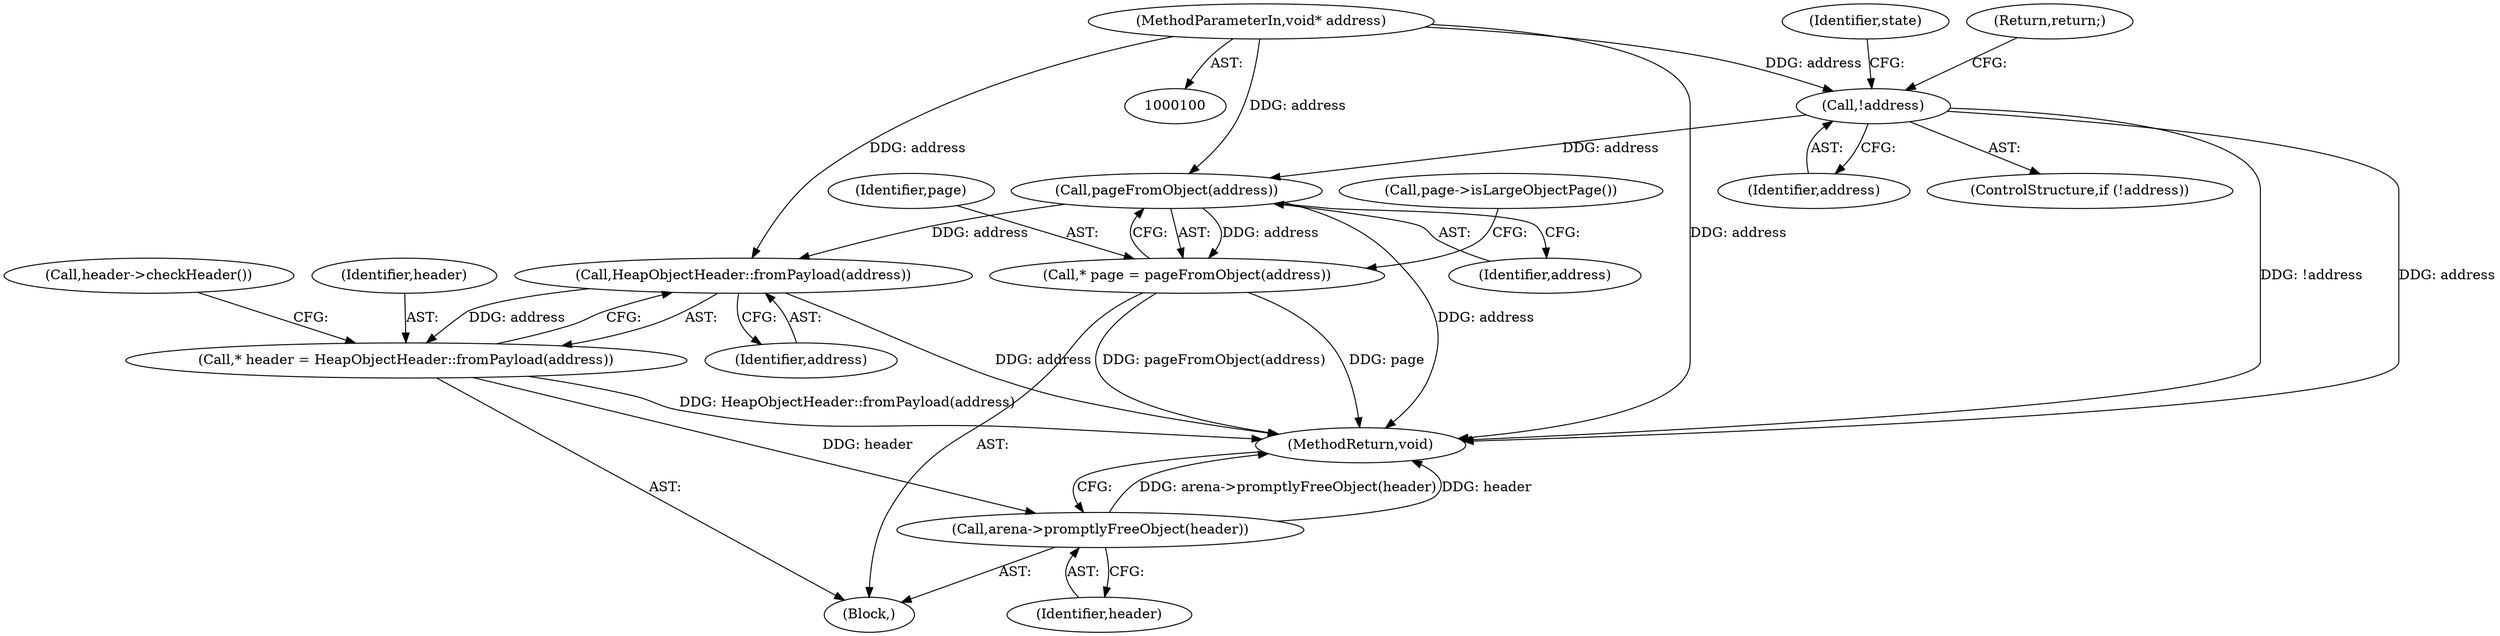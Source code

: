 digraph "0_Chrome_0749ec24fae74ec32d0567eef0e5ec43c84dbcb9_1@pointer" {
"1000104" [label="(Call,!address)"];
"1000101" [label="(MethodParameterIn,void* address)"];
"1000120" [label="(Call,pageFromObject(address))"];
"1000118" [label="(Call,* page = pageFromObject(address))"];
"1000132" [label="(Call,HeapObjectHeader::fromPayload(address))"];
"1000130" [label="(Call,* header = HeapObjectHeader::fromPayload(address))"];
"1000138" [label="(Call,arena->promptlyFreeObject(header))"];
"1000133" [label="(Identifier,address)"];
"1000124" [label="(Call,page->isLargeObjectPage())"];
"1000134" [label="(Call,header->checkHeader())"];
"1000118" [label="(Call,* page = pageFromObject(address))"];
"1000119" [label="(Identifier,page)"];
"1000140" [label="(MethodReturn,void)"];
"1000120" [label="(Call,pageFromObject(address))"];
"1000105" [label="(Identifier,address)"];
"1000138" [label="(Call,arena->promptlyFreeObject(header))"];
"1000130" [label="(Call,* header = HeapObjectHeader::fromPayload(address))"];
"1000103" [label="(ControlStructure,if (!address))"];
"1000106" [label="(Return,return;)"];
"1000121" [label="(Identifier,address)"];
"1000101" [label="(MethodParameterIn,void* address)"];
"1000139" [label="(Identifier,header)"];
"1000102" [label="(Block,)"];
"1000109" [label="(Identifier,state)"];
"1000132" [label="(Call,HeapObjectHeader::fromPayload(address))"];
"1000131" [label="(Identifier,header)"];
"1000104" [label="(Call,!address)"];
"1000104" -> "1000103"  [label="AST: "];
"1000104" -> "1000105"  [label="CFG: "];
"1000105" -> "1000104"  [label="AST: "];
"1000106" -> "1000104"  [label="CFG: "];
"1000109" -> "1000104"  [label="CFG: "];
"1000104" -> "1000140"  [label="DDG: !address"];
"1000104" -> "1000140"  [label="DDG: address"];
"1000101" -> "1000104"  [label="DDG: address"];
"1000104" -> "1000120"  [label="DDG: address"];
"1000101" -> "1000100"  [label="AST: "];
"1000101" -> "1000140"  [label="DDG: address"];
"1000101" -> "1000120"  [label="DDG: address"];
"1000101" -> "1000132"  [label="DDG: address"];
"1000120" -> "1000118"  [label="AST: "];
"1000120" -> "1000121"  [label="CFG: "];
"1000121" -> "1000120"  [label="AST: "];
"1000118" -> "1000120"  [label="CFG: "];
"1000120" -> "1000140"  [label="DDG: address"];
"1000120" -> "1000118"  [label="DDG: address"];
"1000120" -> "1000132"  [label="DDG: address"];
"1000118" -> "1000102"  [label="AST: "];
"1000119" -> "1000118"  [label="AST: "];
"1000124" -> "1000118"  [label="CFG: "];
"1000118" -> "1000140"  [label="DDG: page"];
"1000118" -> "1000140"  [label="DDG: pageFromObject(address)"];
"1000132" -> "1000130"  [label="AST: "];
"1000132" -> "1000133"  [label="CFG: "];
"1000133" -> "1000132"  [label="AST: "];
"1000130" -> "1000132"  [label="CFG: "];
"1000132" -> "1000140"  [label="DDG: address"];
"1000132" -> "1000130"  [label="DDG: address"];
"1000130" -> "1000102"  [label="AST: "];
"1000131" -> "1000130"  [label="AST: "];
"1000134" -> "1000130"  [label="CFG: "];
"1000130" -> "1000140"  [label="DDG: HeapObjectHeader::fromPayload(address)"];
"1000130" -> "1000138"  [label="DDG: header"];
"1000138" -> "1000102"  [label="AST: "];
"1000138" -> "1000139"  [label="CFG: "];
"1000139" -> "1000138"  [label="AST: "];
"1000140" -> "1000138"  [label="CFG: "];
"1000138" -> "1000140"  [label="DDG: arena->promptlyFreeObject(header)"];
"1000138" -> "1000140"  [label="DDG: header"];
}
